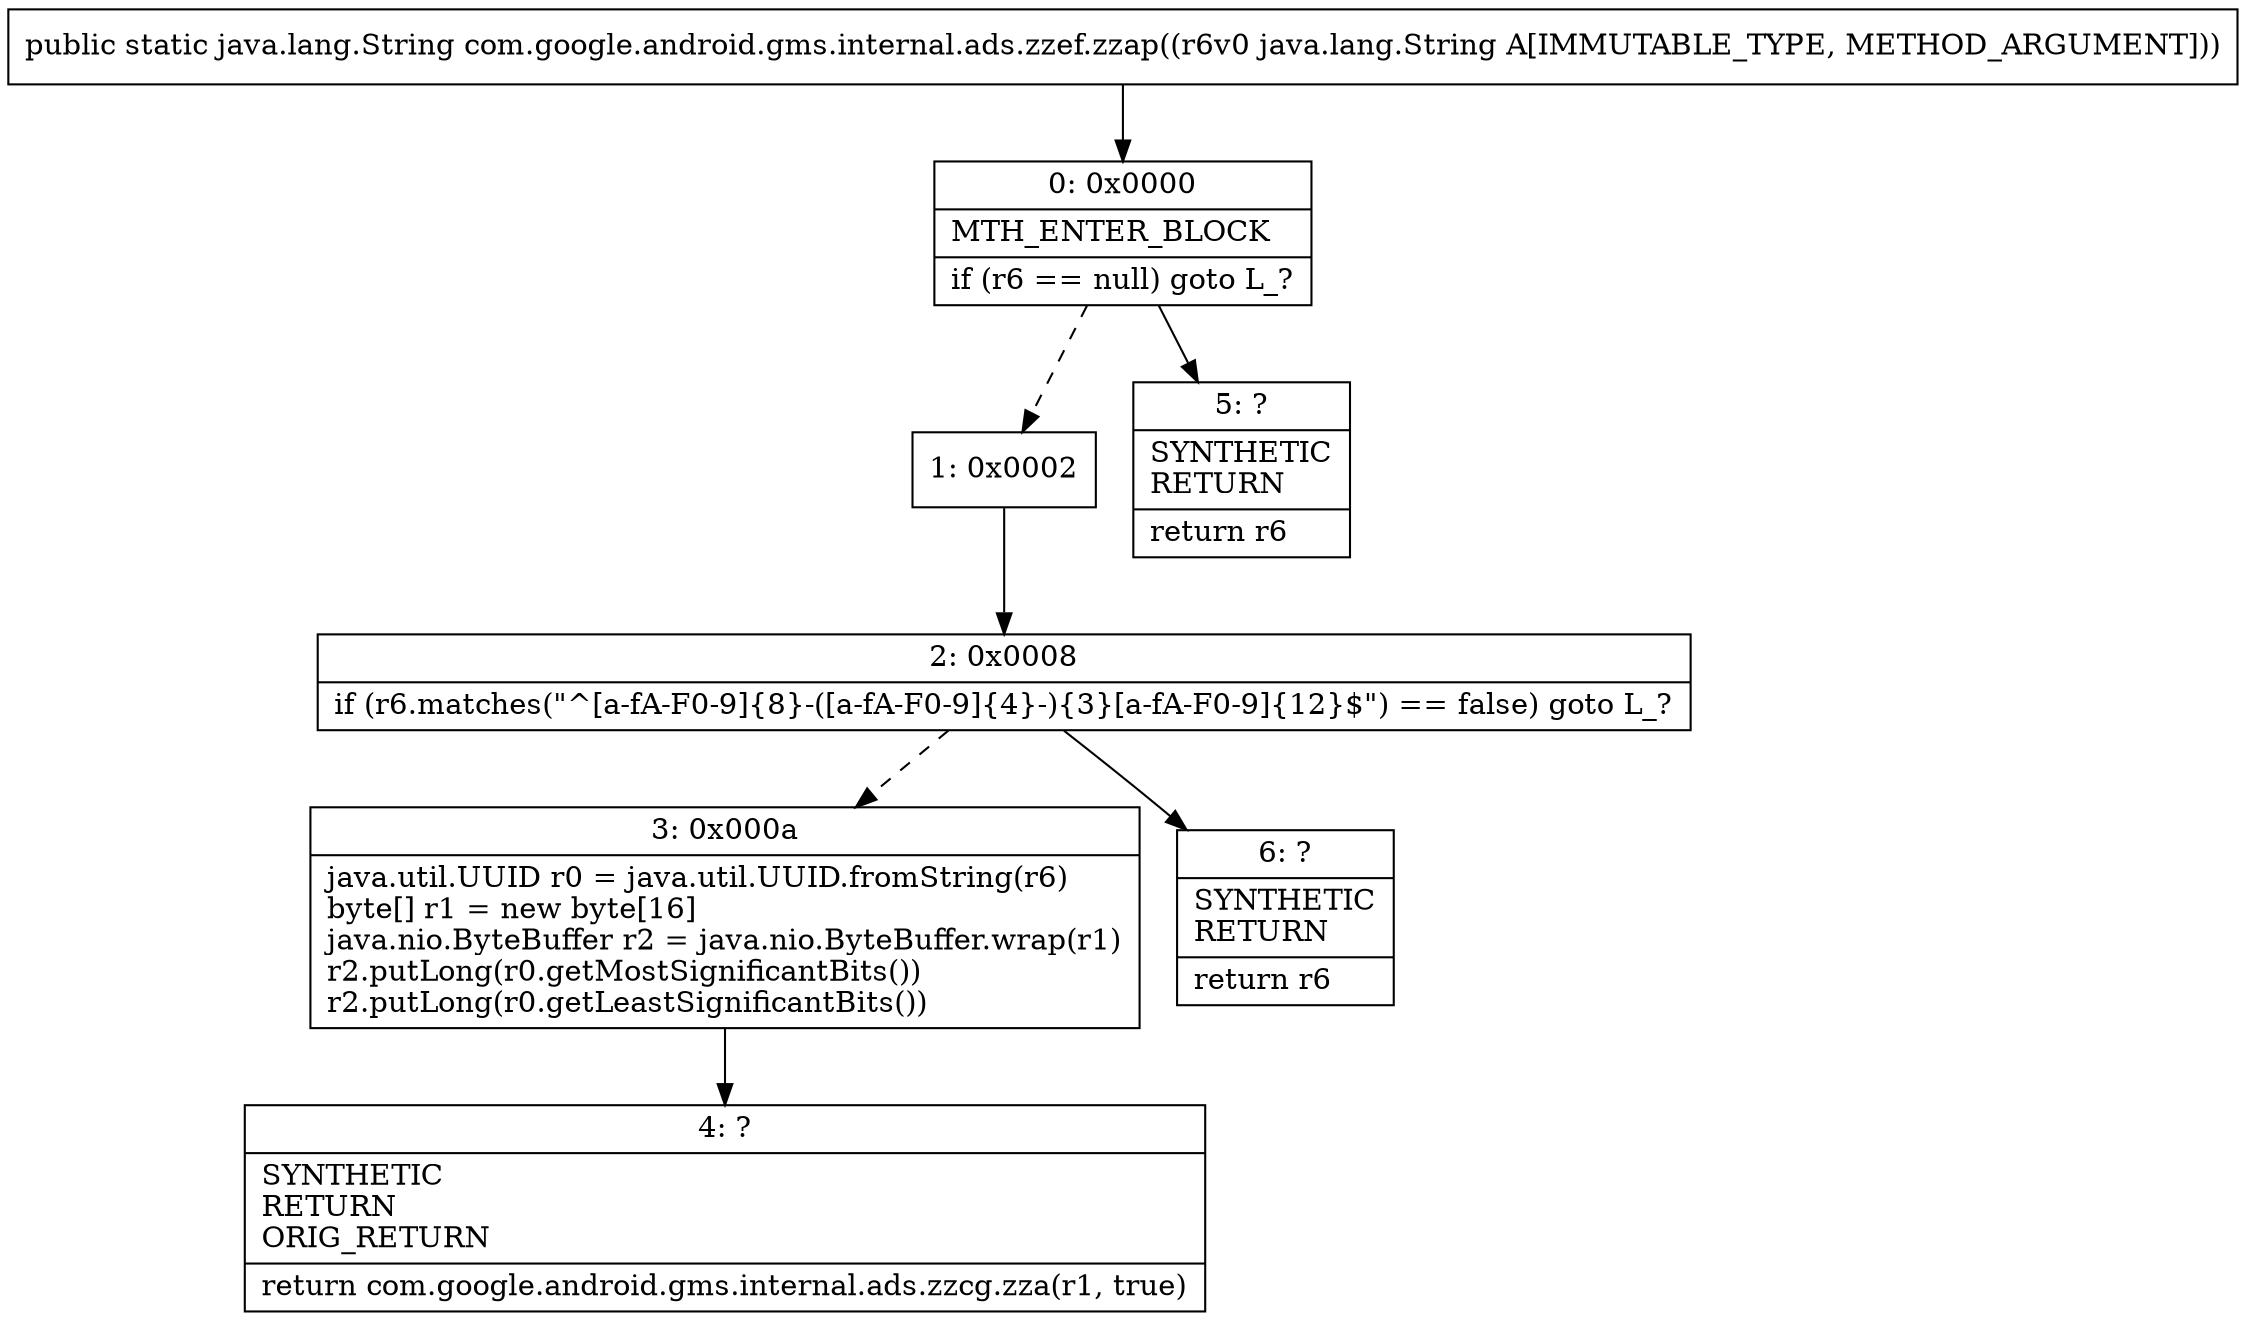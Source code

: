 digraph "CFG forcom.google.android.gms.internal.ads.zzef.zzap(Ljava\/lang\/String;)Ljava\/lang\/String;" {
Node_0 [shape=record,label="{0\:\ 0x0000|MTH_ENTER_BLOCK\l|if (r6 == null) goto L_?\l}"];
Node_1 [shape=record,label="{1\:\ 0x0002}"];
Node_2 [shape=record,label="{2\:\ 0x0008|if (r6.matches(\"^[a\-fA\-F0\-9]\{8\}\-([a\-fA\-F0\-9]\{4\}\-)\{3\}[a\-fA\-F0\-9]\{12\}$\") == false) goto L_?\l}"];
Node_3 [shape=record,label="{3\:\ 0x000a|java.util.UUID r0 = java.util.UUID.fromString(r6)\lbyte[] r1 = new byte[16]\ljava.nio.ByteBuffer r2 = java.nio.ByteBuffer.wrap(r1)\lr2.putLong(r0.getMostSignificantBits())\lr2.putLong(r0.getLeastSignificantBits())\l}"];
Node_4 [shape=record,label="{4\:\ ?|SYNTHETIC\lRETURN\lORIG_RETURN\l|return com.google.android.gms.internal.ads.zzcg.zza(r1, true)\l}"];
Node_5 [shape=record,label="{5\:\ ?|SYNTHETIC\lRETURN\l|return r6\l}"];
Node_6 [shape=record,label="{6\:\ ?|SYNTHETIC\lRETURN\l|return r6\l}"];
MethodNode[shape=record,label="{public static java.lang.String com.google.android.gms.internal.ads.zzef.zzap((r6v0 java.lang.String A[IMMUTABLE_TYPE, METHOD_ARGUMENT])) }"];
MethodNode -> Node_0;
Node_0 -> Node_1[style=dashed];
Node_0 -> Node_5;
Node_1 -> Node_2;
Node_2 -> Node_3[style=dashed];
Node_2 -> Node_6;
Node_3 -> Node_4;
}

